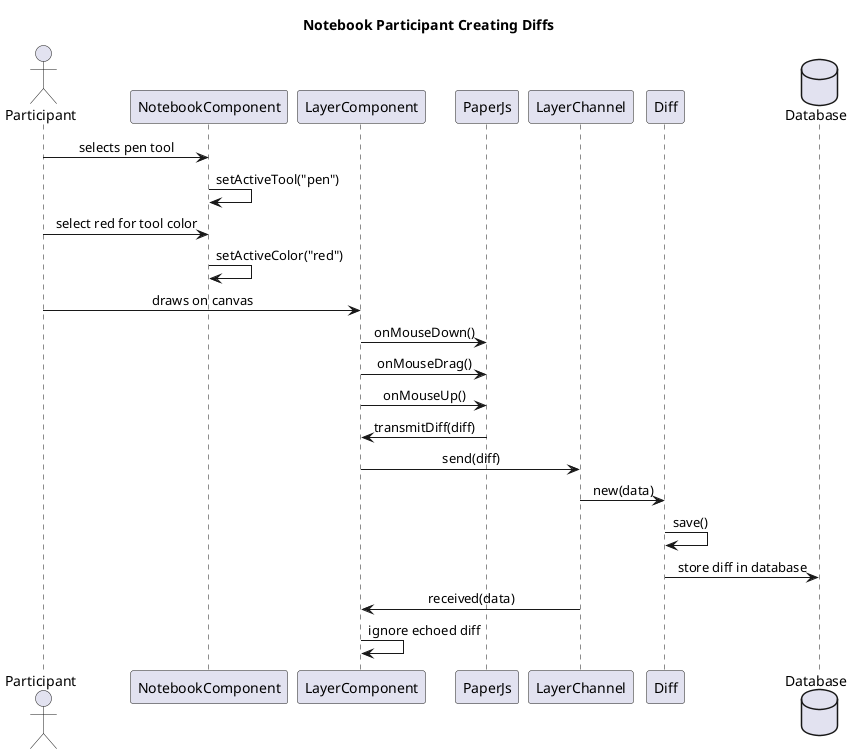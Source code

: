 @startuml Notebook Participant Creating Diffs
title Notebook Participant Creating Diffs
skinparam sequenceMessageAlign center

actor Participant as owner
participant NotebookComponent as nc
participant LayerComponent as lc
participant PaperJs as pjs
participant LayerChannel as lch
participant Diff as d
database Database as db

' owner makes scribble diff
' paperjs renders scribble diff
' scribble diff broadcasted to server, saved in db, sent to participant
' diff renders to 

owner -> nc : selects pen tool
nc -> nc : setActiveTool("pen")
owner -> nc : select red for tool color
nc -> nc : setActiveColor("red")
owner -> lc : draws on canvas
lc -> pjs : onMouseDown()
lc -> pjs : onMouseDrag()
lc -> pjs : onMouseUp()
pjs -> lc : transmitDiff(diff)
lc -> lch : send(diff)
lch -> d : new(data)
d -> d : save()
d -> db : store diff in database
lch -> lc : received(data)
lc -> lc : ignore echoed diff
@enduml

' TODO: Lifetimes, methods in classes